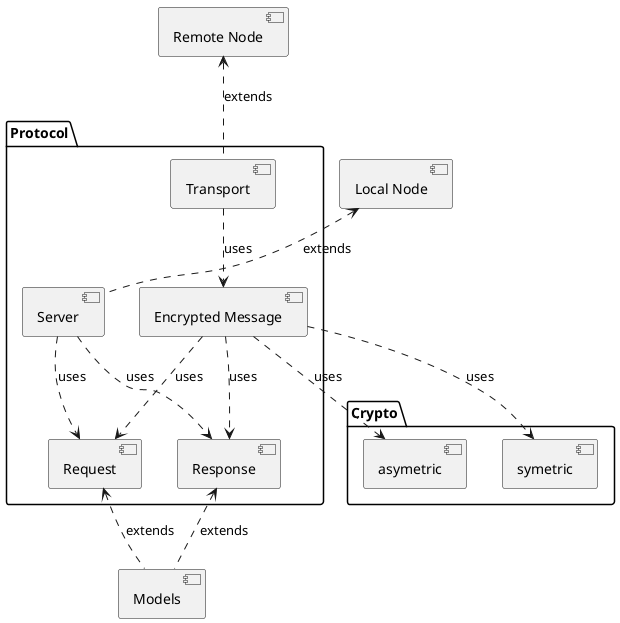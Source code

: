 @startuml



package "Protocol" {
    [Server]
    [Transport]
    [Encrypted Message]
    [Request]
    [Response]
}

[Models]


[Transport]..>[Encrypted Message]:uses
[Encrypted Message]..>[Request]:uses
[Encrypted Message]..>[Response]:uses
[Server]..>[Request]:uses
[Server]..>[Response]:uses

[Request]<..[Models]:extends
[Response]<..[Models]:extends

[Remote Node] <..[Transport]:extends
[Local Node] <..[Server]:extends

package "Crypto" {
    [asymetric]
    [symetric]
}

[Encrypted Message]..>[asymetric]:uses
[Encrypted Message]..>[symetric]:uses


@enduml
